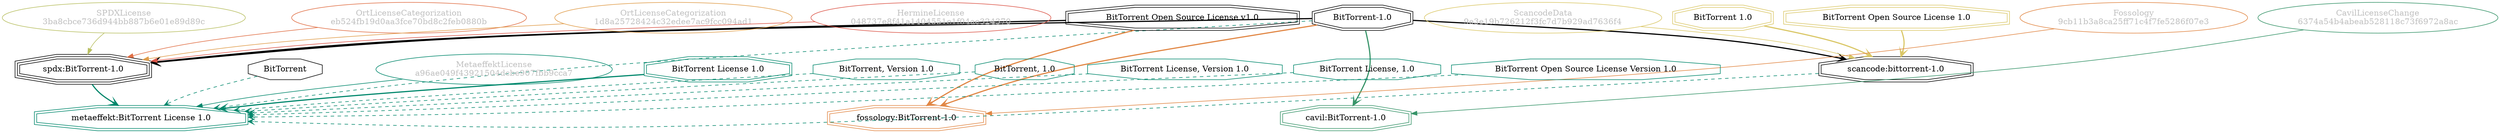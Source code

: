 strict digraph {
    node [shape=box];
    graph [splines=curved];
    670 [label="SPDXLicense\n3ba8cbce736d944bb887b6e01e89d89c"
        ,fontcolor=gray
        ,color="#b8bf62"
        ,fillcolor="beige;1"
        ,shape=ellipse];
    671 [label="spdx:BitTorrent-1.0"
        ,shape=tripleoctagon];
    672 [label="BitTorrent-1.0"
        ,shape=doubleoctagon];
    673 [label="BitTorrent Open Source License v1.0"
        ,shape=doubleoctagon];
    6033 [label=BitTorrent
         ,shape=octagon];
    12368 [label="ScancodeData\n9e3e19b726212f3fc7d7b929ad7636f4"
          ,fontcolor=gray
          ,color="#dac767"
          ,fillcolor="beige;1"
          ,shape=ellipse];
    12369 [label="scancode:bittorrent-1.0"
          ,shape=doubleoctagon];
    12370 [label="BitTorrent 1.0"
          ,color="#dac767"
          ,shape=doubleoctagon];
    12371 [label="BitTorrent Open Source License 1.0"
          ,color="#dac767"
          ,shape=doubleoctagon];
    26083 [label="Fossology\n9cb11b3a8ca25ff71c4f7fe5286f07e3"
          ,fontcolor=gray
          ,color="#e18745"
          ,fillcolor="beige;1"
          ,shape=ellipse];
    26084 [label="fossology:BitTorrent-1.0"
          ,color="#e18745"
          ,shape=doubleoctagon];
    28548 [label="OrtLicenseCategorization\neb524fb19d0aa3fce70bd8c2feb0880b"
          ,fontcolor=gray
          ,color="#e06f45"
          ,fillcolor="beige;1"
          ,shape=ellipse];
    35391 [label="OrtLicenseCategorization\n1d8a25728424c32edee7ac9fcc094ad1"
          ,fontcolor=gray
          ,color="#e09d4b"
          ,fillcolor="beige;1"
          ,shape=ellipse];
    36430 [label="CavilLicenseChange\n6374a54b4abeab528118c73f6972a8ac"
          ,fontcolor=gray
          ,color="#379469"
          ,fillcolor="beige;1"
          ,shape=ellipse];
    36431 [label="cavil:BitTorrent-1.0"
          ,color="#379469"
          ,shape=doubleoctagon];
    39773 [label="MetaeffektLicense\na96ae049f43921504dcbe907fbb9cca7"
          ,fontcolor=gray
          ,color="#00876c"
          ,fillcolor="beige;1"
          ,shape=ellipse];
    39774 [label="metaeffekt:BitTorrent License 1.0"
          ,color="#00876c"
          ,shape=doubleoctagon];
    39775 [label="BitTorrent License 1.0"
          ,color="#00876c"
          ,shape=doubleoctagon];
    39776 [label="BitTorrent, Version 1.0"
          ,color="#00876c"
          ,shape=octagon];
    39777 [label="BitTorrent, 1.0"
          ,color="#00876c"
          ,shape=octagon];
    39778 [label="BitTorrent License, Version 1.0"
          ,color="#00876c"
          ,shape=octagon];
    39779 [label="BitTorrent License, 1.0"
          ,color="#00876c"
          ,shape=octagon];
    39780 [label="BitTorrent Open Source License Version 1.0"
          ,color="#00876c"
          ,shape=octagon];
    49961 [label="HermineLicense\n048737e8f41a1404551e1f04ae324370"
          ,fontcolor=gray
          ,color="#dc574a"
          ,fillcolor="beige;1"
          ,shape=ellipse];
    670 -> 671 [weight=0.5
               ,color="#b8bf62"];
    671 -> 39774 [style=bold
                 ,arrowhead=vee
                 ,weight=0.7
                 ,color="#00876c"];
    672 -> 671 [style=bold
               ,arrowhead=vee
               ,weight=0.7];
    672 -> 12369 [style=bold
                 ,arrowhead=vee
                 ,weight=0.7];
    672 -> 26084 [style=bold
                 ,arrowhead=vee
                 ,weight=0.7
                 ,color="#e18745"];
    672 -> 36431 [style=bold
                 ,arrowhead=vee
                 ,weight=0.7
                 ,color="#379469"];
    672 -> 36431 [style=bold
                 ,arrowhead=vee
                 ,weight=0.7
                 ,color="#379469"];
    672 -> 39774 [style=dashed
                 ,arrowhead=vee
                 ,weight=0.5
                 ,color="#00876c"];
    673 -> 671 [style=bold
               ,arrowhead=vee
               ,weight=0.7];
    673 -> 26084 [style=bold
                 ,arrowhead=vee
                 ,weight=0.7
                 ,color="#e18745"];
    6033 -> 39774 [style=dashed
                  ,arrowhead=vee
                  ,weight=0.5
                  ,color="#00876c"];
    12368 -> 12369 [weight=0.5
                   ,color="#dac767"];
    12369 -> 39774 [style=dashed
                   ,arrowhead=vee
                   ,weight=0.5
                   ,color="#00876c"];
    12370 -> 12369 [style=bold
                   ,arrowhead=vee
                   ,weight=0.7
                   ,color="#dac767"];
    12371 -> 12369 [style=bold
                   ,arrowhead=vee
                   ,weight=0.7
                   ,color="#dac767"];
    26083 -> 26084 [weight=0.5
                   ,color="#e18745"];
    28548 -> 671 [weight=0.5
                 ,color="#e06f45"];
    35391 -> 671 [weight=0.5
                 ,color="#e09d4b"];
    36430 -> 36431 [weight=0.5
                   ,color="#379469"];
    39773 -> 39774 [weight=0.5
                   ,color="#00876c"];
    39775 -> 39774 [style=bold
                   ,arrowhead=vee
                   ,weight=0.7
                   ,color="#00876c"];
    39776 -> 39774 [style=dashed
                   ,arrowhead=vee
                   ,weight=0.5
                   ,color="#00876c"];
    39777 -> 39774 [style=dashed
                   ,arrowhead=vee
                   ,weight=0.5
                   ,color="#00876c"];
    39778 -> 39774 [style=dashed
                   ,arrowhead=vee
                   ,weight=0.5
                   ,color="#00876c"];
    39779 -> 39774 [style=dashed
                   ,arrowhead=vee
                   ,weight=0.5
                   ,color="#00876c"];
    39780 -> 39774 [style=dashed
                   ,arrowhead=vee
                   ,weight=0.5
                   ,color="#00876c"];
    49961 -> 671 [weight=0.5
                 ,color="#dc574a"];
}
